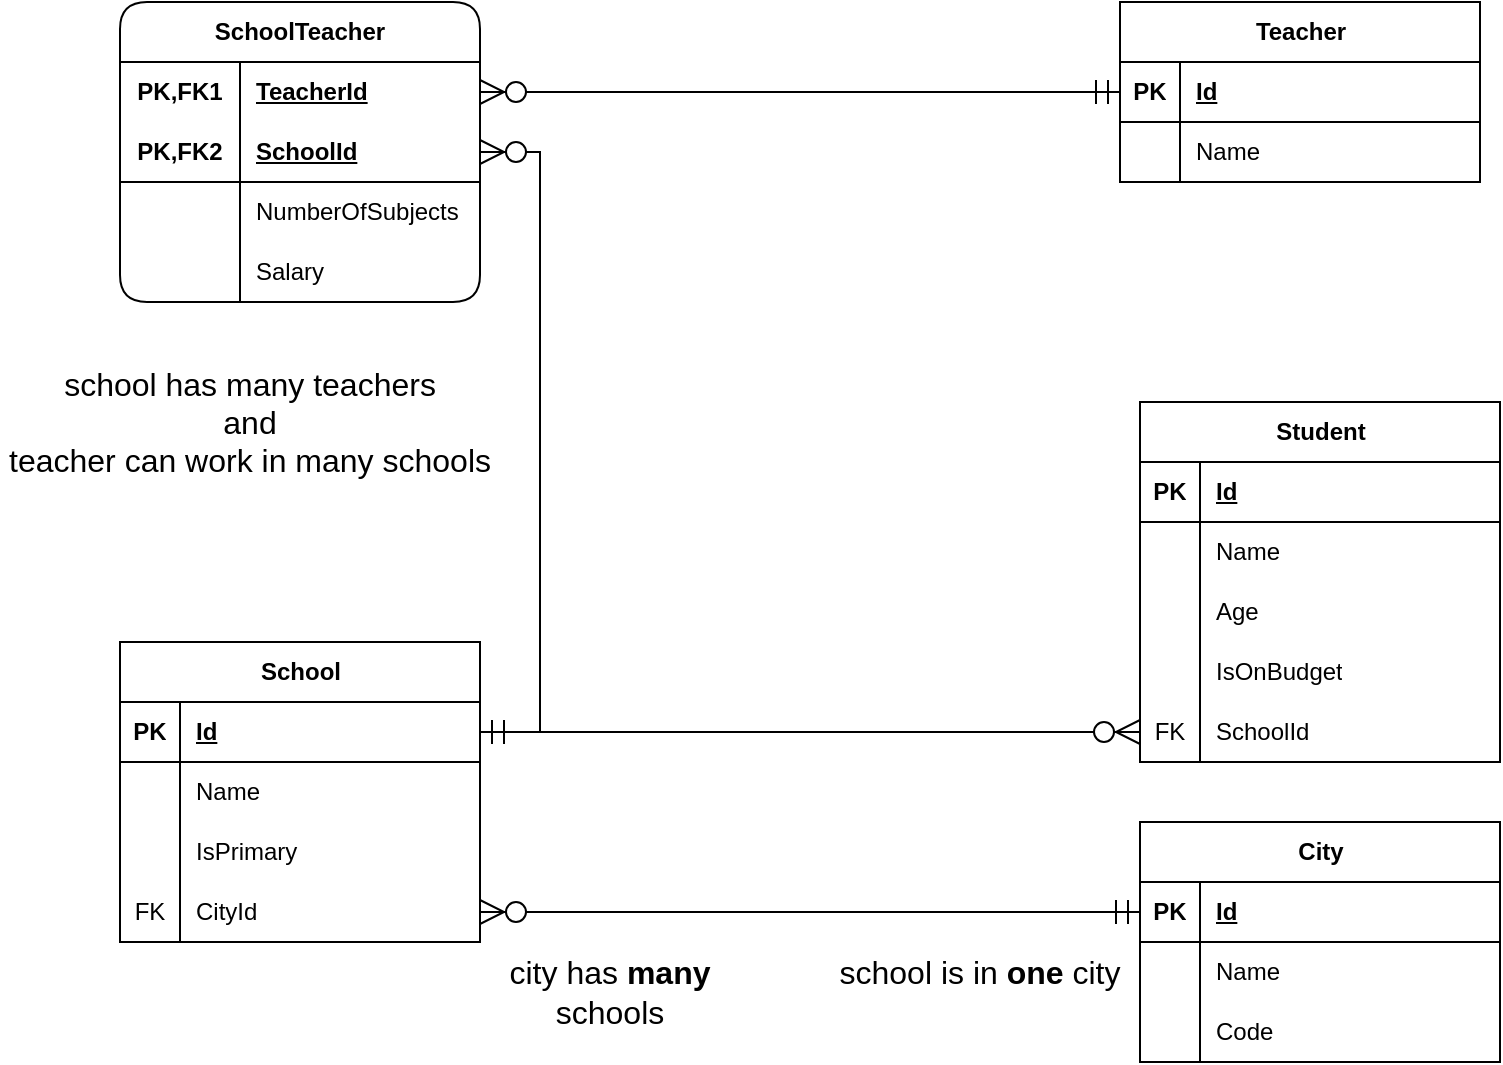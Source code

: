 <mxfile version="24.6.4" type="device">
  <diagram name="Page-1" id="KdIDPsMJ7uHMOx8vxBTT">
    <mxGraphModel dx="2074" dy="1106" grid="1" gridSize="10" guides="1" tooltips="1" connect="1" arrows="1" fold="1" page="1" pageScale="1" pageWidth="850" pageHeight="1100" math="0" shadow="0">
      <root>
        <mxCell id="0" />
        <mxCell id="1" parent="0" />
        <mxCell id="YDl8WiZ8oXdBP9Y50wRh-1" value="City" style="shape=table;startSize=30;container=1;collapsible=1;childLayout=tableLayout;fixedRows=1;rowLines=0;fontStyle=1;align=center;resizeLast=1;html=1;" parent="1" vertex="1">
          <mxGeometry x="590" y="730" width="180" height="120" as="geometry">
            <mxRectangle x="580" y="240" width="60" height="30" as="alternateBounds" />
          </mxGeometry>
        </mxCell>
        <mxCell id="YDl8WiZ8oXdBP9Y50wRh-2" value="" style="shape=tableRow;horizontal=0;startSize=0;swimlaneHead=0;swimlaneBody=0;fillColor=none;collapsible=0;dropTarget=0;points=[[0,0.5],[1,0.5]];portConstraint=eastwest;top=0;left=0;right=0;bottom=1;" parent="YDl8WiZ8oXdBP9Y50wRh-1" vertex="1">
          <mxGeometry y="30" width="180" height="30" as="geometry" />
        </mxCell>
        <mxCell id="YDl8WiZ8oXdBP9Y50wRh-3" value="PK" style="shape=partialRectangle;connectable=0;fillColor=none;top=0;left=0;bottom=0;right=0;fontStyle=1;overflow=hidden;whiteSpace=wrap;html=1;" parent="YDl8WiZ8oXdBP9Y50wRh-2" vertex="1">
          <mxGeometry width="30" height="30" as="geometry">
            <mxRectangle width="30" height="30" as="alternateBounds" />
          </mxGeometry>
        </mxCell>
        <mxCell id="YDl8WiZ8oXdBP9Y50wRh-4" value="Id" style="shape=partialRectangle;connectable=0;fillColor=none;top=0;left=0;bottom=0;right=0;align=left;spacingLeft=6;fontStyle=5;overflow=hidden;whiteSpace=wrap;html=1;" parent="YDl8WiZ8oXdBP9Y50wRh-2" vertex="1">
          <mxGeometry x="30" width="150" height="30" as="geometry">
            <mxRectangle width="150" height="30" as="alternateBounds" />
          </mxGeometry>
        </mxCell>
        <mxCell id="YDl8WiZ8oXdBP9Y50wRh-5" value="" style="shape=tableRow;horizontal=0;startSize=0;swimlaneHead=0;swimlaneBody=0;fillColor=none;collapsible=0;dropTarget=0;points=[[0,0.5],[1,0.5]];portConstraint=eastwest;top=0;left=0;right=0;bottom=0;" parent="YDl8WiZ8oXdBP9Y50wRh-1" vertex="1">
          <mxGeometry y="60" width="180" height="30" as="geometry" />
        </mxCell>
        <mxCell id="YDl8WiZ8oXdBP9Y50wRh-6" value="" style="shape=partialRectangle;connectable=0;fillColor=none;top=0;left=0;bottom=0;right=0;editable=1;overflow=hidden;whiteSpace=wrap;html=1;" parent="YDl8WiZ8oXdBP9Y50wRh-5" vertex="1">
          <mxGeometry width="30" height="30" as="geometry">
            <mxRectangle width="30" height="30" as="alternateBounds" />
          </mxGeometry>
        </mxCell>
        <mxCell id="YDl8WiZ8oXdBP9Y50wRh-7" value="Name" style="shape=partialRectangle;connectable=0;fillColor=none;top=0;left=0;bottom=0;right=0;align=left;spacingLeft=6;overflow=hidden;whiteSpace=wrap;html=1;" parent="YDl8WiZ8oXdBP9Y50wRh-5" vertex="1">
          <mxGeometry x="30" width="150" height="30" as="geometry">
            <mxRectangle width="150" height="30" as="alternateBounds" />
          </mxGeometry>
        </mxCell>
        <mxCell id="YDl8WiZ8oXdBP9Y50wRh-8" value="" style="shape=tableRow;horizontal=0;startSize=0;swimlaneHead=0;swimlaneBody=0;fillColor=none;collapsible=0;dropTarget=0;points=[[0,0.5],[1,0.5]];portConstraint=eastwest;top=0;left=0;right=0;bottom=0;" parent="YDl8WiZ8oXdBP9Y50wRh-1" vertex="1">
          <mxGeometry y="90" width="180" height="30" as="geometry" />
        </mxCell>
        <mxCell id="YDl8WiZ8oXdBP9Y50wRh-9" value="" style="shape=partialRectangle;connectable=0;fillColor=none;top=0;left=0;bottom=0;right=0;editable=1;overflow=hidden;whiteSpace=wrap;html=1;" parent="YDl8WiZ8oXdBP9Y50wRh-8" vertex="1">
          <mxGeometry width="30" height="30" as="geometry">
            <mxRectangle width="30" height="30" as="alternateBounds" />
          </mxGeometry>
        </mxCell>
        <mxCell id="YDl8WiZ8oXdBP9Y50wRh-10" value="Code" style="shape=partialRectangle;connectable=0;fillColor=none;top=0;left=0;bottom=0;right=0;align=left;spacingLeft=6;overflow=hidden;whiteSpace=wrap;html=1;" parent="YDl8WiZ8oXdBP9Y50wRh-8" vertex="1">
          <mxGeometry x="30" width="150" height="30" as="geometry">
            <mxRectangle width="150" height="30" as="alternateBounds" />
          </mxGeometry>
        </mxCell>
        <mxCell id="YDl8WiZ8oXdBP9Y50wRh-14" value="School" style="shape=table;startSize=30;container=1;collapsible=1;childLayout=tableLayout;fixedRows=1;rowLines=0;fontStyle=1;align=center;resizeLast=1;html=1;" parent="1" vertex="1">
          <mxGeometry x="80" y="640" width="180" height="150" as="geometry" />
        </mxCell>
        <mxCell id="YDl8WiZ8oXdBP9Y50wRh-15" value="" style="shape=tableRow;horizontal=0;startSize=0;swimlaneHead=0;swimlaneBody=0;fillColor=none;collapsible=0;dropTarget=0;points=[[0,0.5],[1,0.5]];portConstraint=eastwest;top=0;left=0;right=0;bottom=1;" parent="YDl8WiZ8oXdBP9Y50wRh-14" vertex="1">
          <mxGeometry y="30" width="180" height="30" as="geometry" />
        </mxCell>
        <mxCell id="YDl8WiZ8oXdBP9Y50wRh-16" value="PK" style="shape=partialRectangle;connectable=0;fillColor=none;top=0;left=0;bottom=0;right=0;fontStyle=1;overflow=hidden;whiteSpace=wrap;html=1;" parent="YDl8WiZ8oXdBP9Y50wRh-15" vertex="1">
          <mxGeometry width="30" height="30" as="geometry">
            <mxRectangle width="30" height="30" as="alternateBounds" />
          </mxGeometry>
        </mxCell>
        <mxCell id="YDl8WiZ8oXdBP9Y50wRh-17" value="Id" style="shape=partialRectangle;connectable=0;fillColor=none;top=0;left=0;bottom=0;right=0;align=left;spacingLeft=6;fontStyle=5;overflow=hidden;whiteSpace=wrap;html=1;" parent="YDl8WiZ8oXdBP9Y50wRh-15" vertex="1">
          <mxGeometry x="30" width="150" height="30" as="geometry">
            <mxRectangle width="150" height="30" as="alternateBounds" />
          </mxGeometry>
        </mxCell>
        <mxCell id="YDl8WiZ8oXdBP9Y50wRh-18" value="" style="shape=tableRow;horizontal=0;startSize=0;swimlaneHead=0;swimlaneBody=0;fillColor=none;collapsible=0;dropTarget=0;points=[[0,0.5],[1,0.5]];portConstraint=eastwest;top=0;left=0;right=0;bottom=0;" parent="YDl8WiZ8oXdBP9Y50wRh-14" vertex="1">
          <mxGeometry y="60" width="180" height="30" as="geometry" />
        </mxCell>
        <mxCell id="YDl8WiZ8oXdBP9Y50wRh-19" value="" style="shape=partialRectangle;connectable=0;fillColor=none;top=0;left=0;bottom=0;right=0;editable=1;overflow=hidden;whiteSpace=wrap;html=1;" parent="YDl8WiZ8oXdBP9Y50wRh-18" vertex="1">
          <mxGeometry width="30" height="30" as="geometry">
            <mxRectangle width="30" height="30" as="alternateBounds" />
          </mxGeometry>
        </mxCell>
        <mxCell id="YDl8WiZ8oXdBP9Y50wRh-20" value="Name" style="shape=partialRectangle;connectable=0;fillColor=none;top=0;left=0;bottom=0;right=0;align=left;spacingLeft=6;overflow=hidden;whiteSpace=wrap;html=1;enumerate=0;" parent="YDl8WiZ8oXdBP9Y50wRh-18" vertex="1">
          <mxGeometry x="30" width="150" height="30" as="geometry">
            <mxRectangle width="150" height="30" as="alternateBounds" />
          </mxGeometry>
        </mxCell>
        <mxCell id="YDl8WiZ8oXdBP9Y50wRh-21" value="" style="shape=tableRow;horizontal=0;startSize=0;swimlaneHead=0;swimlaneBody=0;fillColor=none;collapsible=0;dropTarget=0;points=[[0,0.5],[1,0.5]];portConstraint=eastwest;top=0;left=0;right=0;bottom=0;" parent="YDl8WiZ8oXdBP9Y50wRh-14" vertex="1">
          <mxGeometry y="90" width="180" height="30" as="geometry" />
        </mxCell>
        <mxCell id="YDl8WiZ8oXdBP9Y50wRh-22" value="" style="shape=partialRectangle;connectable=0;fillColor=none;top=0;left=0;bottom=0;right=0;editable=1;overflow=hidden;whiteSpace=wrap;html=1;" parent="YDl8WiZ8oXdBP9Y50wRh-21" vertex="1">
          <mxGeometry width="30" height="30" as="geometry">
            <mxRectangle width="30" height="30" as="alternateBounds" />
          </mxGeometry>
        </mxCell>
        <mxCell id="YDl8WiZ8oXdBP9Y50wRh-23" value="IsPrimary" style="shape=partialRectangle;connectable=0;fillColor=none;top=0;left=0;bottom=0;right=0;align=left;spacingLeft=6;overflow=hidden;whiteSpace=wrap;html=1;" parent="YDl8WiZ8oXdBP9Y50wRh-21" vertex="1">
          <mxGeometry x="30" width="150" height="30" as="geometry">
            <mxRectangle width="150" height="30" as="alternateBounds" />
          </mxGeometry>
        </mxCell>
        <mxCell id="YDl8WiZ8oXdBP9Y50wRh-24" value="" style="shape=tableRow;horizontal=0;startSize=0;swimlaneHead=0;swimlaneBody=0;fillColor=none;collapsible=0;dropTarget=0;points=[[0,0.5],[1,0.5]];portConstraint=eastwest;top=0;left=0;right=0;bottom=0;" parent="YDl8WiZ8oXdBP9Y50wRh-14" vertex="1">
          <mxGeometry y="120" width="180" height="30" as="geometry" />
        </mxCell>
        <mxCell id="YDl8WiZ8oXdBP9Y50wRh-25" value="FK" style="shape=partialRectangle;connectable=0;fillColor=none;top=0;left=0;bottom=0;right=0;editable=1;overflow=hidden;whiteSpace=wrap;html=1;" parent="YDl8WiZ8oXdBP9Y50wRh-24" vertex="1">
          <mxGeometry width="30" height="30" as="geometry">
            <mxRectangle width="30" height="30" as="alternateBounds" />
          </mxGeometry>
        </mxCell>
        <mxCell id="YDl8WiZ8oXdBP9Y50wRh-26" value="CityId" style="shape=partialRectangle;connectable=0;fillColor=none;top=0;left=0;bottom=0;right=0;align=left;spacingLeft=6;overflow=hidden;whiteSpace=wrap;html=1;" parent="YDl8WiZ8oXdBP9Y50wRh-24" vertex="1">
          <mxGeometry x="30" width="150" height="30" as="geometry">
            <mxRectangle width="150" height="30" as="alternateBounds" />
          </mxGeometry>
        </mxCell>
        <mxCell id="YDl8WiZ8oXdBP9Y50wRh-29" value="Student" style="shape=table;startSize=30;container=1;collapsible=1;childLayout=tableLayout;fixedRows=1;rowLines=0;fontStyle=1;align=center;resizeLast=1;html=1;" parent="1" vertex="1">
          <mxGeometry x="590" y="520" width="180" height="180" as="geometry" />
        </mxCell>
        <mxCell id="YDl8WiZ8oXdBP9Y50wRh-30" value="" style="shape=tableRow;horizontal=0;startSize=0;swimlaneHead=0;swimlaneBody=0;fillColor=none;collapsible=0;dropTarget=0;points=[[0,0.5],[1,0.5]];portConstraint=eastwest;top=0;left=0;right=0;bottom=1;" parent="YDl8WiZ8oXdBP9Y50wRh-29" vertex="1">
          <mxGeometry y="30" width="180" height="30" as="geometry" />
        </mxCell>
        <mxCell id="YDl8WiZ8oXdBP9Y50wRh-31" value="PK" style="shape=partialRectangle;connectable=0;fillColor=none;top=0;left=0;bottom=0;right=0;fontStyle=1;overflow=hidden;whiteSpace=wrap;html=1;" parent="YDl8WiZ8oXdBP9Y50wRh-30" vertex="1">
          <mxGeometry width="30" height="30" as="geometry">
            <mxRectangle width="30" height="30" as="alternateBounds" />
          </mxGeometry>
        </mxCell>
        <mxCell id="YDl8WiZ8oXdBP9Y50wRh-32" value="Id" style="shape=partialRectangle;connectable=0;fillColor=none;top=0;left=0;bottom=0;right=0;align=left;spacingLeft=6;fontStyle=5;overflow=hidden;whiteSpace=wrap;html=1;" parent="YDl8WiZ8oXdBP9Y50wRh-30" vertex="1">
          <mxGeometry x="30" width="150" height="30" as="geometry">
            <mxRectangle width="150" height="30" as="alternateBounds" />
          </mxGeometry>
        </mxCell>
        <mxCell id="YDl8WiZ8oXdBP9Y50wRh-33" value="" style="shape=tableRow;horizontal=0;startSize=0;swimlaneHead=0;swimlaneBody=0;fillColor=none;collapsible=0;dropTarget=0;points=[[0,0.5],[1,0.5]];portConstraint=eastwest;top=0;left=0;right=0;bottom=0;" parent="YDl8WiZ8oXdBP9Y50wRh-29" vertex="1">
          <mxGeometry y="60" width="180" height="30" as="geometry" />
        </mxCell>
        <mxCell id="YDl8WiZ8oXdBP9Y50wRh-34" value="" style="shape=partialRectangle;connectable=0;fillColor=none;top=0;left=0;bottom=0;right=0;editable=1;overflow=hidden;whiteSpace=wrap;html=1;" parent="YDl8WiZ8oXdBP9Y50wRh-33" vertex="1">
          <mxGeometry width="30" height="30" as="geometry">
            <mxRectangle width="30" height="30" as="alternateBounds" />
          </mxGeometry>
        </mxCell>
        <mxCell id="YDl8WiZ8oXdBP9Y50wRh-35" value="Name" style="shape=partialRectangle;connectable=0;fillColor=none;top=0;left=0;bottom=0;right=0;align=left;spacingLeft=6;overflow=hidden;whiteSpace=wrap;html=1;" parent="YDl8WiZ8oXdBP9Y50wRh-33" vertex="1">
          <mxGeometry x="30" width="150" height="30" as="geometry">
            <mxRectangle width="150" height="30" as="alternateBounds" />
          </mxGeometry>
        </mxCell>
        <mxCell id="YDl8WiZ8oXdBP9Y50wRh-36" value="" style="shape=tableRow;horizontal=0;startSize=0;swimlaneHead=0;swimlaneBody=0;fillColor=none;collapsible=0;dropTarget=0;points=[[0,0.5],[1,0.5]];portConstraint=eastwest;top=0;left=0;right=0;bottom=0;" parent="YDl8WiZ8oXdBP9Y50wRh-29" vertex="1">
          <mxGeometry y="90" width="180" height="30" as="geometry" />
        </mxCell>
        <mxCell id="YDl8WiZ8oXdBP9Y50wRh-37" value="" style="shape=partialRectangle;connectable=0;fillColor=none;top=0;left=0;bottom=0;right=0;editable=1;overflow=hidden;whiteSpace=wrap;html=1;" parent="YDl8WiZ8oXdBP9Y50wRh-36" vertex="1">
          <mxGeometry width="30" height="30" as="geometry">
            <mxRectangle width="30" height="30" as="alternateBounds" />
          </mxGeometry>
        </mxCell>
        <mxCell id="YDl8WiZ8oXdBP9Y50wRh-38" value="Age" style="shape=partialRectangle;connectable=0;fillColor=none;top=0;left=0;bottom=0;right=0;align=left;spacingLeft=6;overflow=hidden;whiteSpace=wrap;html=1;" parent="YDl8WiZ8oXdBP9Y50wRh-36" vertex="1">
          <mxGeometry x="30" width="150" height="30" as="geometry">
            <mxRectangle width="150" height="30" as="alternateBounds" />
          </mxGeometry>
        </mxCell>
        <mxCell id="YDl8WiZ8oXdBP9Y50wRh-39" value="" style="shape=tableRow;horizontal=0;startSize=0;swimlaneHead=0;swimlaneBody=0;fillColor=none;collapsible=0;dropTarget=0;points=[[0,0.5],[1,0.5]];portConstraint=eastwest;top=0;left=0;right=0;bottom=0;" parent="YDl8WiZ8oXdBP9Y50wRh-29" vertex="1">
          <mxGeometry y="120" width="180" height="30" as="geometry" />
        </mxCell>
        <mxCell id="YDl8WiZ8oXdBP9Y50wRh-40" value="" style="shape=partialRectangle;connectable=0;fillColor=none;top=0;left=0;bottom=0;right=0;editable=1;overflow=hidden;whiteSpace=wrap;html=1;" parent="YDl8WiZ8oXdBP9Y50wRh-39" vertex="1">
          <mxGeometry width="30" height="30" as="geometry">
            <mxRectangle width="30" height="30" as="alternateBounds" />
          </mxGeometry>
        </mxCell>
        <mxCell id="YDl8WiZ8oXdBP9Y50wRh-41" value="IsOnBudget" style="shape=partialRectangle;connectable=0;fillColor=none;top=0;left=0;bottom=0;right=0;align=left;spacingLeft=6;overflow=hidden;whiteSpace=wrap;html=1;" parent="YDl8WiZ8oXdBP9Y50wRh-39" vertex="1">
          <mxGeometry x="30" width="150" height="30" as="geometry">
            <mxRectangle width="150" height="30" as="alternateBounds" />
          </mxGeometry>
        </mxCell>
        <mxCell id="YDl8WiZ8oXdBP9Y50wRh-43" style="shape=tableRow;horizontal=0;startSize=0;swimlaneHead=0;swimlaneBody=0;fillColor=none;collapsible=0;dropTarget=0;points=[[0,0.5],[1,0.5]];portConstraint=eastwest;top=0;left=0;right=0;bottom=0;" parent="YDl8WiZ8oXdBP9Y50wRh-29" vertex="1">
          <mxGeometry y="150" width="180" height="30" as="geometry" />
        </mxCell>
        <mxCell id="YDl8WiZ8oXdBP9Y50wRh-44" value="FK" style="shape=partialRectangle;connectable=0;fillColor=none;top=0;left=0;bottom=0;right=0;editable=1;overflow=hidden;whiteSpace=wrap;html=1;" parent="YDl8WiZ8oXdBP9Y50wRh-43" vertex="1">
          <mxGeometry width="30" height="30" as="geometry">
            <mxRectangle width="30" height="30" as="alternateBounds" />
          </mxGeometry>
        </mxCell>
        <mxCell id="YDl8WiZ8oXdBP9Y50wRh-45" value="SchoolId" style="shape=partialRectangle;connectable=0;fillColor=none;top=0;left=0;bottom=0;right=0;align=left;spacingLeft=6;overflow=hidden;whiteSpace=wrap;html=1;" parent="YDl8WiZ8oXdBP9Y50wRh-43" vertex="1">
          <mxGeometry x="30" width="150" height="30" as="geometry">
            <mxRectangle width="150" height="30" as="alternateBounds" />
          </mxGeometry>
        </mxCell>
        <mxCell id="YDl8WiZ8oXdBP9Y50wRh-47" value="Teacher" style="shape=table;startSize=30;container=1;collapsible=1;childLayout=tableLayout;fixedRows=1;rowLines=0;fontStyle=1;align=center;resizeLast=1;html=1;" parent="1" vertex="1">
          <mxGeometry x="580" y="320" width="180" height="90" as="geometry" />
        </mxCell>
        <mxCell id="YDl8WiZ8oXdBP9Y50wRh-48" value="" style="shape=tableRow;horizontal=0;startSize=0;swimlaneHead=0;swimlaneBody=0;fillColor=none;collapsible=0;dropTarget=0;points=[[0,0.5],[1,0.5]];portConstraint=eastwest;top=0;left=0;right=0;bottom=1;" parent="YDl8WiZ8oXdBP9Y50wRh-47" vertex="1">
          <mxGeometry y="30" width="180" height="30" as="geometry" />
        </mxCell>
        <mxCell id="YDl8WiZ8oXdBP9Y50wRh-49" value="PK" style="shape=partialRectangle;connectable=0;fillColor=none;top=0;left=0;bottom=0;right=0;fontStyle=1;overflow=hidden;whiteSpace=wrap;html=1;" parent="YDl8WiZ8oXdBP9Y50wRh-48" vertex="1">
          <mxGeometry width="30" height="30" as="geometry">
            <mxRectangle width="30" height="30" as="alternateBounds" />
          </mxGeometry>
        </mxCell>
        <mxCell id="YDl8WiZ8oXdBP9Y50wRh-50" value="Id" style="shape=partialRectangle;connectable=0;fillColor=none;top=0;left=0;bottom=0;right=0;align=left;spacingLeft=6;fontStyle=5;overflow=hidden;whiteSpace=wrap;html=1;" parent="YDl8WiZ8oXdBP9Y50wRh-48" vertex="1">
          <mxGeometry x="30" width="150" height="30" as="geometry">
            <mxRectangle width="150" height="30" as="alternateBounds" />
          </mxGeometry>
        </mxCell>
        <mxCell id="YDl8WiZ8oXdBP9Y50wRh-51" value="" style="shape=tableRow;horizontal=0;startSize=0;swimlaneHead=0;swimlaneBody=0;fillColor=none;collapsible=0;dropTarget=0;points=[[0,0.5],[1,0.5]];portConstraint=eastwest;top=0;left=0;right=0;bottom=0;" parent="YDl8WiZ8oXdBP9Y50wRh-47" vertex="1">
          <mxGeometry y="60" width="180" height="30" as="geometry" />
        </mxCell>
        <mxCell id="YDl8WiZ8oXdBP9Y50wRh-52" value="" style="shape=partialRectangle;connectable=0;fillColor=none;top=0;left=0;bottom=0;right=0;editable=1;overflow=hidden;whiteSpace=wrap;html=1;" parent="YDl8WiZ8oXdBP9Y50wRh-51" vertex="1">
          <mxGeometry width="30" height="30" as="geometry">
            <mxRectangle width="30" height="30" as="alternateBounds" />
          </mxGeometry>
        </mxCell>
        <mxCell id="YDl8WiZ8oXdBP9Y50wRh-53" value="Name" style="shape=partialRectangle;connectable=0;fillColor=none;top=0;left=0;bottom=0;right=0;align=left;spacingLeft=6;overflow=hidden;whiteSpace=wrap;html=1;" parent="YDl8WiZ8oXdBP9Y50wRh-51" vertex="1">
          <mxGeometry x="30" width="150" height="30" as="geometry">
            <mxRectangle width="150" height="30" as="alternateBounds" />
          </mxGeometry>
        </mxCell>
        <mxCell id="YDl8WiZ8oXdBP9Y50wRh-60" value="SchoolTeacher" style="shape=table;startSize=30;container=0;collapsible=1;childLayout=tableLayout;fixedRows=1;rowLines=0;fontStyle=1;align=center;resizeLast=1;html=1;whiteSpace=wrap;rounded=1;swimlaneLine=1;shadow=0;fillStyle=solid;swimlaneFillColor=default;strokeColor=default;columnLines=1;swimlaneHead=1;swimlaneBody=1;horizontal=1;bottom=0;top=0;left=0;right=0;fixDash=1;" parent="1" vertex="1">
          <mxGeometry x="80" y="320" width="180" height="150" as="geometry" />
        </mxCell>
        <mxCell id="YDl8WiZ8oXdBP9Y50wRh-61" value="" style="shape=tableRow;horizontal=0;startSize=0;swimlaneHead=0;swimlaneBody=0;fillColor=none;collapsible=0;dropTarget=0;points=[[0,0.5],[1,0.5]];portConstraint=eastwest;top=0;left=0;right=0;bottom=0;html=1;" parent="YDl8WiZ8oXdBP9Y50wRh-60" vertex="1">
          <mxGeometry y="30" width="180" height="30" as="geometry" />
        </mxCell>
        <mxCell id="YDl8WiZ8oXdBP9Y50wRh-62" value="PK,FK1" style="shape=partialRectangle;connectable=0;fillColor=none;top=0;left=0;bottom=0;right=0;fontStyle=1;overflow=hidden;html=1;whiteSpace=wrap;" parent="YDl8WiZ8oXdBP9Y50wRh-61" vertex="1">
          <mxGeometry width="60" height="30" as="geometry">
            <mxRectangle width="60" height="30" as="alternateBounds" />
          </mxGeometry>
        </mxCell>
        <mxCell id="YDl8WiZ8oXdBP9Y50wRh-63" value="TeacherId" style="shape=partialRectangle;connectable=0;fillColor=none;top=0;left=0;bottom=0;right=0;align=left;spacingLeft=6;fontStyle=5;overflow=hidden;html=1;whiteSpace=wrap;" parent="YDl8WiZ8oXdBP9Y50wRh-61" vertex="1">
          <mxGeometry x="60" width="120" height="30" as="geometry">
            <mxRectangle width="120" height="30" as="alternateBounds" />
          </mxGeometry>
        </mxCell>
        <mxCell id="YDl8WiZ8oXdBP9Y50wRh-64" value="" style="shape=tableRow;horizontal=0;startSize=0;swimlaneHead=0;swimlaneBody=0;fillColor=none;collapsible=0;dropTarget=0;points=[[0,0.5],[1,0.5]];portConstraint=eastwest;top=0;left=0;right=0;bottom=1;html=1;" parent="YDl8WiZ8oXdBP9Y50wRh-60" vertex="1">
          <mxGeometry y="60" width="180" height="30" as="geometry" />
        </mxCell>
        <mxCell id="YDl8WiZ8oXdBP9Y50wRh-65" value="PK,FK2" style="shape=partialRectangle;connectable=0;fillColor=none;top=0;left=0;bottom=0;right=0;fontStyle=1;overflow=hidden;html=1;whiteSpace=wrap;" parent="YDl8WiZ8oXdBP9Y50wRh-64" vertex="1">
          <mxGeometry width="60" height="30" as="geometry">
            <mxRectangle width="60" height="30" as="alternateBounds" />
          </mxGeometry>
        </mxCell>
        <mxCell id="YDl8WiZ8oXdBP9Y50wRh-66" value="SchoolId" style="shape=partialRectangle;connectable=0;fillColor=none;top=0;left=0;bottom=0;right=0;align=left;spacingLeft=6;fontStyle=5;overflow=hidden;html=1;whiteSpace=wrap;" parent="YDl8WiZ8oXdBP9Y50wRh-64" vertex="1">
          <mxGeometry x="60" width="120" height="30" as="geometry">
            <mxRectangle width="120" height="30" as="alternateBounds" />
          </mxGeometry>
        </mxCell>
        <mxCell id="YDl8WiZ8oXdBP9Y50wRh-73" style="shape=tableRow;horizontal=0;startSize=0;swimlaneHead=0;swimlaneBody=0;fillColor=none;collapsible=0;dropTarget=0;points=[[0,0.5],[1,0.5]];portConstraint=eastwest;top=0;left=0;right=0;bottom=0;html=1;strokeColor=default;swimlaneLine=0;" parent="YDl8WiZ8oXdBP9Y50wRh-60" vertex="1">
          <mxGeometry y="90" width="180" height="30" as="geometry" />
        </mxCell>
        <mxCell id="YDl8WiZ8oXdBP9Y50wRh-74" style="shape=partialRectangle;connectable=0;fillColor=none;top=0;left=0;bottom=0;right=0;fontStyle=1;overflow=hidden;html=1;whiteSpace=wrap;strokeColor=inherit;" parent="YDl8WiZ8oXdBP9Y50wRh-73" vertex="1">
          <mxGeometry width="60" height="30" as="geometry">
            <mxRectangle width="60" height="30" as="alternateBounds" />
          </mxGeometry>
        </mxCell>
        <mxCell id="YDl8WiZ8oXdBP9Y50wRh-75" value="NumberOfSubjects" style="shape=partialRectangle;connectable=0;fillColor=none;top=0;left=0;bottom=0;right=0;align=left;spacingLeft=6;fontStyle=0;overflow=hidden;html=1;whiteSpace=wrap;strokeColor=default;" parent="YDl8WiZ8oXdBP9Y50wRh-73" vertex="1">
          <mxGeometry x="60" width="120" height="30" as="geometry">
            <mxRectangle width="120" height="30" as="alternateBounds" />
          </mxGeometry>
        </mxCell>
        <mxCell id="PU18PiYiCwFGcaUF1hr--16" style="shape=tableRow;horizontal=0;startSize=0;swimlaneHead=0;swimlaneBody=0;fillColor=none;collapsible=0;dropTarget=0;points=[[0,0.5],[1,0.5]];portConstraint=eastwest;top=0;left=0;right=0;bottom=0;html=1;strokeColor=default;swimlaneLine=0;" vertex="1" parent="YDl8WiZ8oXdBP9Y50wRh-60">
          <mxGeometry y="120" width="180" height="30" as="geometry" />
        </mxCell>
        <mxCell id="PU18PiYiCwFGcaUF1hr--17" style="shape=partialRectangle;connectable=0;fillColor=none;top=0;left=0;bottom=0;right=0;fontStyle=1;overflow=hidden;html=1;whiteSpace=wrap;strokeColor=inherit;" vertex="1" parent="PU18PiYiCwFGcaUF1hr--16">
          <mxGeometry width="60" height="30" as="geometry">
            <mxRectangle width="60" height="30" as="alternateBounds" />
          </mxGeometry>
        </mxCell>
        <mxCell id="PU18PiYiCwFGcaUF1hr--18" value="Salary" style="shape=partialRectangle;connectable=0;fillColor=none;top=0;left=0;bottom=0;right=0;align=left;spacingLeft=6;fontStyle=0;overflow=hidden;html=1;whiteSpace=wrap;strokeColor=default;" vertex="1" parent="PU18PiYiCwFGcaUF1hr--16">
          <mxGeometry x="60" width="120" height="30" as="geometry">
            <mxRectangle width="120" height="30" as="alternateBounds" />
          </mxGeometry>
        </mxCell>
        <mxCell id="YDl8WiZ8oXdBP9Y50wRh-76" value="" style="edgeStyle=entityRelationEdgeStyle;fontSize=12;html=1;endArrow=ERzeroToMany;startArrow=ERmandOne;rounded=0;endSize=10;startSize=10;" parent="1" source="YDl8WiZ8oXdBP9Y50wRh-2" target="YDl8WiZ8oXdBP9Y50wRh-24" edge="1">
          <mxGeometry width="100" height="100" relative="1" as="geometry">
            <mxPoint x="330" y="730" as="sourcePoint" />
            <mxPoint x="430" y="630" as="targetPoint" />
            <Array as="points">
              <mxPoint x="490" y="750" />
              <mxPoint x="570" y="680" />
            </Array>
          </mxGeometry>
        </mxCell>
        <mxCell id="YDl8WiZ8oXdBP9Y50wRh-77" value="city has &lt;b&gt;many &lt;/b&gt;schools" style="text;html=1;align=center;verticalAlign=middle;whiteSpace=wrap;rounded=0;fontSize=16;" parent="1" vertex="1">
          <mxGeometry x="260" y="800" width="130" height="30" as="geometry" />
        </mxCell>
        <mxCell id="YDl8WiZ8oXdBP9Y50wRh-78" value="school is in &lt;b&gt;one&lt;/b&gt; city" style="text;html=1;align=center;verticalAlign=middle;whiteSpace=wrap;rounded=0;fontSize=16;" parent="1" vertex="1">
          <mxGeometry x="430" y="790" width="160" height="30" as="geometry" />
        </mxCell>
        <mxCell id="YDl8WiZ8oXdBP9Y50wRh-80" value="" style="edgeStyle=entityRelationEdgeStyle;fontSize=12;html=1;endArrow=ERzeroToMany;startArrow=ERmandOne;rounded=0;endSize=10;startSize=10;" parent="1" source="YDl8WiZ8oXdBP9Y50wRh-48" target="YDl8WiZ8oXdBP9Y50wRh-61" edge="1">
          <mxGeometry width="100" height="100" relative="1" as="geometry">
            <mxPoint x="390" y="310" as="sourcePoint" />
            <mxPoint x="490" y="210" as="targetPoint" />
            <Array as="points">
              <mxPoint x="150" y="130" />
            </Array>
          </mxGeometry>
        </mxCell>
        <mxCell id="YDl8WiZ8oXdBP9Y50wRh-81" value="" style="edgeStyle=entityRelationEdgeStyle;fontSize=12;html=1;endArrow=ERzeroToMany;startArrow=ERmandOne;rounded=0;endSize=10;startSize=10;" parent="1" source="YDl8WiZ8oXdBP9Y50wRh-15" target="YDl8WiZ8oXdBP9Y50wRh-64" edge="1">
          <mxGeometry width="100" height="100" relative="1" as="geometry">
            <mxPoint x="350" y="440" as="sourcePoint" />
            <mxPoint x="450" y="340" as="targetPoint" />
            <Array as="points">
              <mxPoint x="360" y="560" />
              <mxPoint x="350" y="560" />
            </Array>
          </mxGeometry>
        </mxCell>
        <mxCell id="YDl8WiZ8oXdBP9Y50wRh-82" value="school has many teachers&lt;br&gt;and&lt;br&gt;teacher can work in many schools" style="text;html=1;align=center;verticalAlign=middle;whiteSpace=wrap;rounded=0;fontSize=16;" parent="1" vertex="1">
          <mxGeometry x="20" y="490" width="250" height="80" as="geometry" />
        </mxCell>
        <mxCell id="YDl8WiZ8oXdBP9Y50wRh-83" value="" style="edgeStyle=entityRelationEdgeStyle;fontSize=12;html=1;endArrow=ERzeroToMany;startArrow=ERmandOne;rounded=0;endSize=10;startSize=10;" parent="1" source="YDl8WiZ8oXdBP9Y50wRh-15" target="YDl8WiZ8oXdBP9Y50wRh-43" edge="1">
          <mxGeometry width="100" height="100" relative="1" as="geometry">
            <mxPoint x="310" y="870" as="sourcePoint" />
            <mxPoint x="140" y="1025" as="targetPoint" />
            <Array as="points">
              <mxPoint x="-50" y="1175" />
              <mxPoint x="-150" y="1165" />
            </Array>
          </mxGeometry>
        </mxCell>
      </root>
    </mxGraphModel>
  </diagram>
</mxfile>
